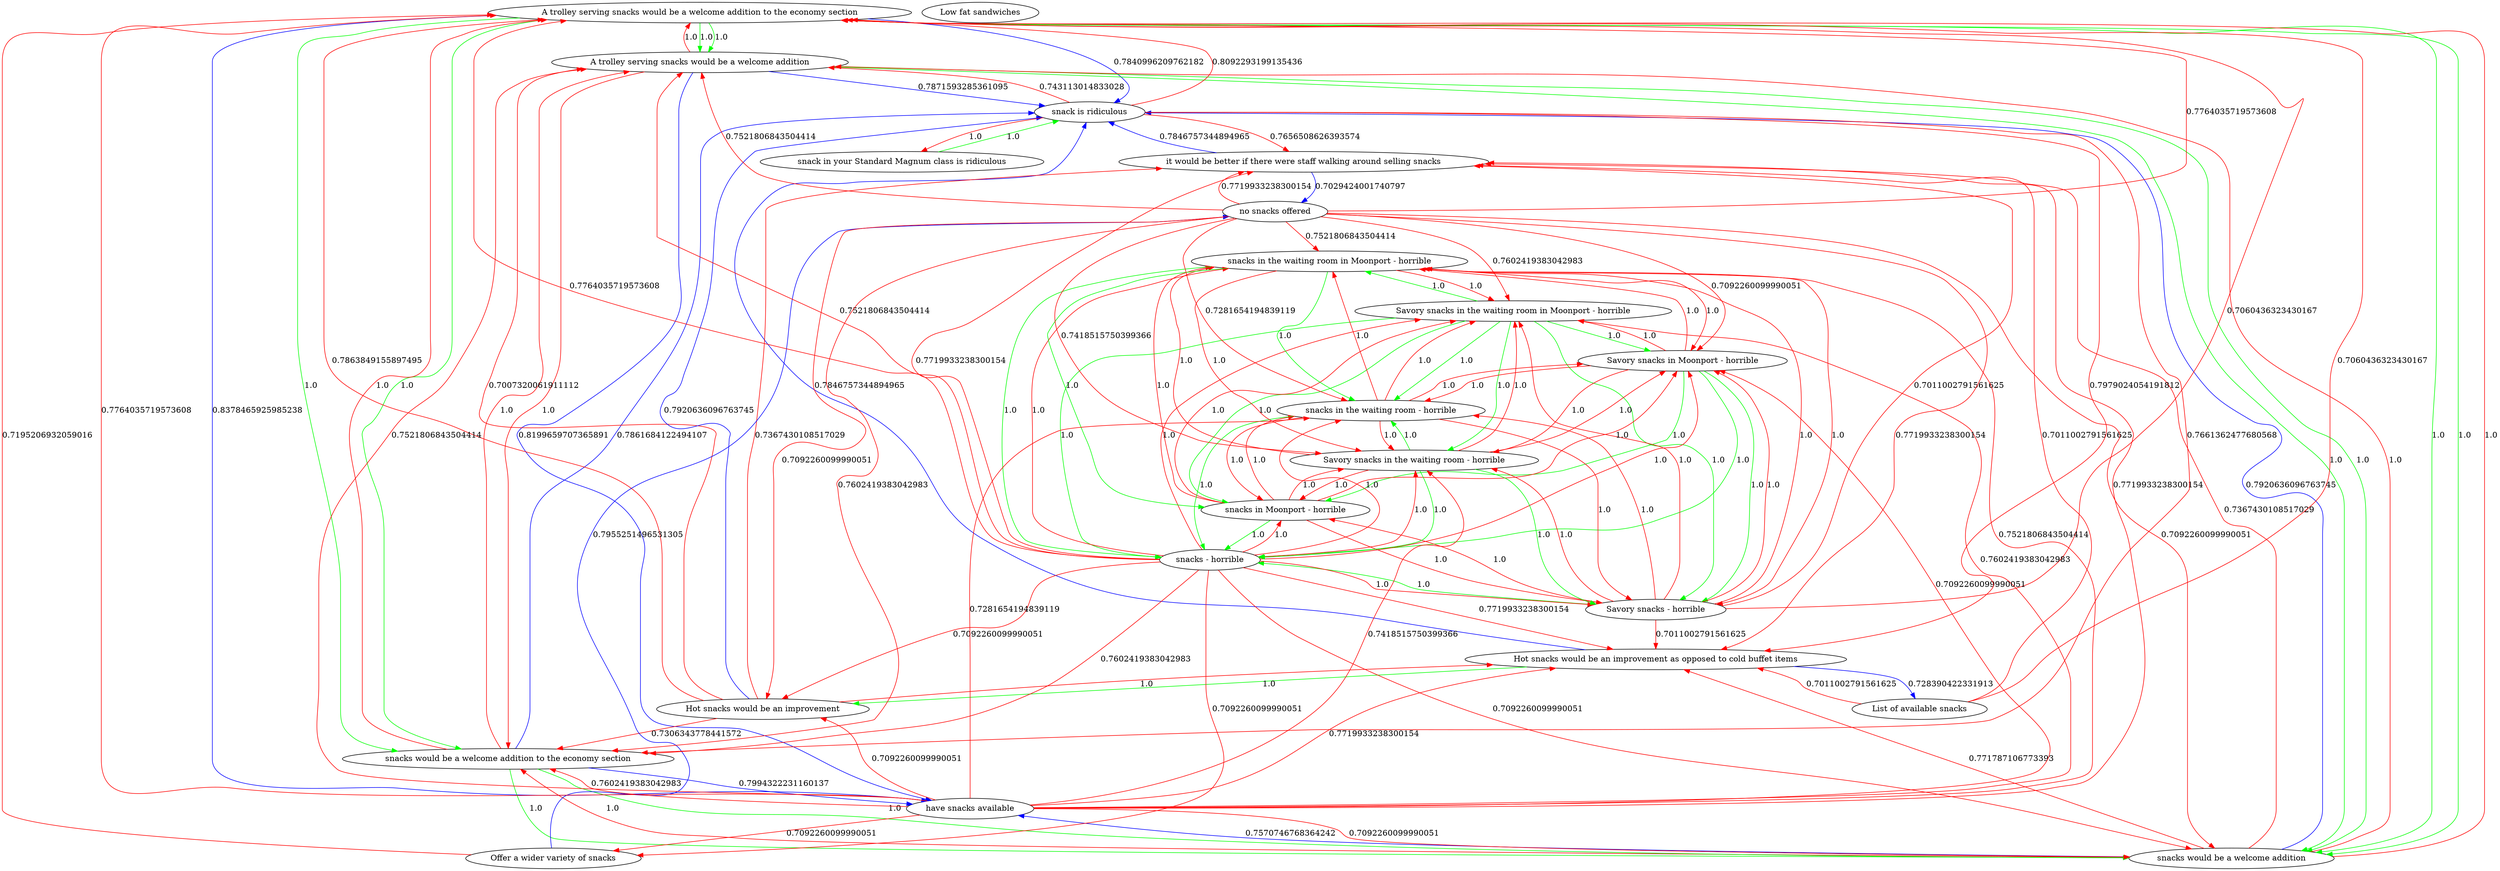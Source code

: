 digraph rawGraph {
"A trolley serving snacks would be a welcome addition to the economy section";"A trolley serving snacks would be a welcome addition";"snacks would be a welcome addition";"snacks would be a welcome addition to the economy section";"Hot snacks would be an improvement as opposed to cold buffet items";"Hot snacks would be an improvement";"List of available snacks";"Low fat sandwiches";"Offer a wider variety of snacks";"Savory snacks in the waiting room in Moonport - horrible";"Savory snacks in Moonport - horrible";"Savory snacks - horrible";"snacks - horrible";"snacks in Moonport - horrible";"Savory snacks in the waiting room - horrible";"snacks in the waiting room - horrible";"snacks in the waiting room in Moonport - horrible";"have snacks available";"it would be better if there were staff walking around selling snacks";"no snacks offered";"snack in your Standard Magnum class is ridiculous";"snack is ridiculous";"A trolley serving snacks would be a welcome addition to the economy section" -> "A trolley serving snacks would be a welcome addition" [label=1.0] [color=green]
"A trolley serving snacks would be a welcome addition" -> "snacks would be a welcome addition" [label=1.0] [color=green]
"A trolley serving snacks would be a welcome addition to the economy section" -> "snacks would be a welcome addition to the economy section" [label=1.0] [color=green]
"snacks would be a welcome addition to the economy section" -> "snacks would be a welcome addition" [label=1.0] [color=green]
"A trolley serving snacks would be a welcome addition to the economy section" -> "snacks would be a welcome addition" [label=1.0] [color=green]
"A trolley serving snacks would be a welcome addition to the economy section" -> "A trolley serving snacks would be a welcome addition" [label=1.0] [color=green]
"A trolley serving snacks would be a welcome addition" -> "snacks would be a welcome addition" [label=1.0] [color=green]
"A trolley serving snacks would be a welcome addition to the economy section" -> "snacks would be a welcome addition to the economy section" [label=1.0] [color=green]
"snacks would be a welcome addition to the economy section" -> "snacks would be a welcome addition" [label=1.0] [color=green]
"A trolley serving snacks would be a welcome addition to the economy section" -> "snacks would be a welcome addition" [label=1.0] [color=green]
"A trolley serving snacks would be a welcome addition" -> "A trolley serving snacks would be a welcome addition to the economy section" [label=1.0] [color=red]
"A trolley serving snacks would be a welcome addition" -> "snacks would be a welcome addition to the economy section" [label=1.0] [color=red]
"snacks would be a welcome addition" -> "A trolley serving snacks would be a welcome addition to the economy section" [label=1.0] [color=red]
"snacks would be a welcome addition" -> "A trolley serving snacks would be a welcome addition" [label=1.0] [color=red]
"snacks would be a welcome addition" -> "snacks would be a welcome addition to the economy section" [label=1.0] [color=red]
"snacks would be a welcome addition to the economy section" -> "A trolley serving snacks would be a welcome addition to the economy section" [label=1.0] [color=red]
"snacks would be a welcome addition to the economy section" -> "A trolley serving snacks would be a welcome addition" [label=1.0] [color=red]
"Hot snacks would be an improvement as opposed to cold buffet items" -> "Hot snacks would be an improvement" [label=1.0] [color=green]
"Hot snacks would be an improvement" -> "Hot snacks would be an improvement as opposed to cold buffet items" [label=1.0] [color=red]
"snacks would be a welcome addition" -> "Hot snacks would be an improvement as opposed to cold buffet items" [label=0.771787106773393] [color=red]
"Hot snacks would be an improvement" -> "A trolley serving snacks would be a welcome addition to the economy section" [label=0.7863849155897495] [color=red]
"Hot snacks would be an improvement" -> "A trolley serving snacks would be a welcome addition" [label=0.7007320061911112] [color=red]
"Hot snacks would be an improvement" -> "snacks would be a welcome addition to the economy section" [label=0.7306343778441572] [color=red]
"Hot snacks would be an improvement as opposed to cold buffet items" -> "List of available snacks" [label=0.728390422331913] [color=blue]
"List of available snacks" -> "A trolley serving snacks would be a welcome addition to the economy section" [label=0.7060436323430167] [color=red]
"List of available snacks" -> "Hot snacks would be an improvement as opposed to cold buffet items" [label=0.7011002791561625] [color=red]
"Offer a wider variety of snacks" -> "A trolley serving snacks would be a welcome addition to the economy section" [label=0.7195206932059016] [color=red]
"Savory snacks in the waiting room in Moonport - horrible" -> "Savory snacks in Moonport - horrible" [label=1.0] [color=green]
"Savory snacks in Moonport - horrible" -> "Savory snacks - horrible" [label=1.0] [color=green]
"Savory snacks - horrible" -> "snacks - horrible" [label=1.0] [color=green]
"Savory snacks in Moonport - horrible" -> "snacks in Moonport - horrible" [label=1.0] [color=green]
"snacks in Moonport - horrible" -> "snacks - horrible" [label=1.0] [color=green]
"Savory snacks in the waiting room in Moonport - horrible" -> "Savory snacks in the waiting room - horrible" [label=1.0] [color=green]
"Savory snacks in the waiting room - horrible" -> "Savory snacks - horrible" [label=1.0] [color=green]
"Savory snacks in the waiting room - horrible" -> "snacks in the waiting room - horrible" [label=1.0] [color=green]
"snacks in the waiting room - horrible" -> "snacks - horrible" [label=1.0] [color=green]
"Savory snacks in the waiting room in Moonport - horrible" -> "snacks in the waiting room in Moonport - horrible" [label=1.0] [color=green]
"snacks in the waiting room in Moonport - horrible" -> "snacks in Moonport - horrible" [label=1.0] [color=green]
"snacks in the waiting room in Moonport - horrible" -> "snacks in the waiting room - horrible" [label=1.0] [color=green]
"Savory snacks in the waiting room in Moonport - horrible" -> "snacks in Moonport - horrible" [label=1.0] [color=green]
"Savory snacks in the waiting room in Moonport - horrible" -> "Savory snacks - horrible" [label=1.0] [color=green]
"Savory snacks in the waiting room in Moonport - horrible" -> "snacks in the waiting room - horrible" [label=1.0] [color=green]
"Savory snacks in Moonport - horrible" -> "snacks - horrible" [label=1.0] [color=green]
"Savory snacks in the waiting room - horrible" -> "snacks - horrible" [label=1.0] [color=green]
"snacks in the waiting room in Moonport - horrible" -> "snacks - horrible" [label=1.0] [color=green]
"Savory snacks in the waiting room in Moonport - horrible" -> "snacks - horrible" [label=1.0] [color=green]
"Savory snacks in Moonport - horrible" -> "Savory snacks in the waiting room in Moonport - horrible" [label=1.0] [color=red]
"Savory snacks in Moonport - horrible" -> "Savory snacks in the waiting room - horrible" [label=1.0] [color=red]
"Savory snacks in Moonport - horrible" -> "snacks in the waiting room - horrible" [label=1.0] [color=red]
"Savory snacks in Moonport - horrible" -> "snacks in the waiting room in Moonport - horrible" [label=1.0] [color=red]
"Savory snacks - horrible" -> "Savory snacks in the waiting room in Moonport - horrible" [label=1.0] [color=red]
"Savory snacks - horrible" -> "Savory snacks in Moonport - horrible" [label=1.0] [color=red]
"Savory snacks - horrible" -> "snacks in Moonport - horrible" [label=1.0] [color=red]
"Savory snacks - horrible" -> "Savory snacks in the waiting room - horrible" [label=1.0] [color=red]
"Savory snacks - horrible" -> "snacks in the waiting room - horrible" [label=1.0] [color=red]
"Savory snacks - horrible" -> "snacks in the waiting room in Moonport - horrible" [label=1.0] [color=red]
"snacks - horrible" -> "Savory snacks in the waiting room in Moonport - horrible" [label=1.0] [color=red]
"snacks - horrible" -> "Savory snacks in Moonport - horrible" [label=1.0] [color=red]
"snacks - horrible" -> "Savory snacks - horrible" [label=1.0] [color=red]
"snacks - horrible" -> "snacks in Moonport - horrible" [label=1.0] [color=red]
"snacks - horrible" -> "Savory snacks in the waiting room - horrible" [label=1.0] [color=red]
"snacks - horrible" -> "snacks in the waiting room - horrible" [label=1.0] [color=red]
"snacks - horrible" -> "snacks in the waiting room in Moonport - horrible" [label=1.0] [color=red]
"snacks in Moonport - horrible" -> "Savory snacks in the waiting room in Moonport - horrible" [label=1.0] [color=red]
"snacks in Moonport - horrible" -> "Savory snacks in Moonport - horrible" [label=1.0] [color=red]
"snacks in Moonport - horrible" -> "Savory snacks - horrible" [label=1.0] [color=red]
"snacks in Moonport - horrible" -> "Savory snacks in the waiting room - horrible" [label=1.0] [color=red]
"snacks in Moonport - horrible" -> "snacks in the waiting room - horrible" [label=1.0] [color=red]
"snacks in Moonport - horrible" -> "snacks in the waiting room in Moonport - horrible" [label=1.0] [color=red]
"Savory snacks in the waiting room - horrible" -> "Savory snacks in the waiting room in Moonport - horrible" [label=1.0] [color=red]
"Savory snacks in the waiting room - horrible" -> "Savory snacks in Moonport - horrible" [label=1.0] [color=red]
"Savory snacks in the waiting room - horrible" -> "snacks in Moonport - horrible" [label=1.0] [color=red]
"Savory snacks in the waiting room - horrible" -> "snacks in the waiting room in Moonport - horrible" [label=1.0] [color=red]
"snacks in the waiting room - horrible" -> "Savory snacks in the waiting room in Moonport - horrible" [label=1.0] [color=red]
"snacks in the waiting room - horrible" -> "Savory snacks in Moonport - horrible" [label=1.0] [color=red]
"snacks in the waiting room - horrible" -> "Savory snacks - horrible" [label=1.0] [color=red]
"snacks in the waiting room - horrible" -> "snacks in Moonport - horrible" [label=1.0] [color=red]
"snacks in the waiting room - horrible" -> "Savory snacks in the waiting room - horrible" [label=1.0] [color=red]
"snacks in the waiting room - horrible" -> "snacks in the waiting room in Moonport - horrible" [label=1.0] [color=red]
"snacks in the waiting room in Moonport - horrible" -> "Savory snacks in the waiting room in Moonport - horrible" [label=1.0] [color=red]
"snacks in the waiting room in Moonport - horrible" -> "Savory snacks in Moonport - horrible" [label=1.0] [color=red]
"snacks in the waiting room in Moonport - horrible" -> "Savory snacks - horrible" [label=1.0] [color=red]
"snacks in the waiting room in Moonport - horrible" -> "Savory snacks in the waiting room - horrible" [label=1.0] [color=red]
"Savory snacks - horrible" -> "A trolley serving snacks would be a welcome addition to the economy section" [label=0.7060436323430167] [color=red]
"Savory snacks - horrible" -> "Hot snacks would be an improvement as opposed to cold buffet items" [label=0.7011002791561625] [color=red]
"snacks - horrible" -> "A trolley serving snacks would be a welcome addition to the economy section" [label=0.7764035719573608] [color=red]
"snacks - horrible" -> "A trolley serving snacks would be a welcome addition" [label=0.7521806843504414] [color=red]
"snacks - horrible" -> "snacks would be a welcome addition" [label=0.7092260099990051] [color=red]
"snacks - horrible" -> "snacks would be a welcome addition to the economy section" [label=0.7602419383042983] [color=red]
"snacks - horrible" -> "Hot snacks would be an improvement as opposed to cold buffet items" [label=0.7719933238300154] [color=red]
"snacks - horrible" -> "Hot snacks would be an improvement" [label=0.7092260099990051] [color=red]
"snacks - horrible" -> "Offer a wider variety of snacks" [label=0.7092260099990051] [color=red]
"A trolley serving snacks would be a welcome addition to the economy section" -> "have snacks available" [label=0.8378465925985238] [color=blue]
"A trolley serving snacks would be a welcome addition" -> "have snacks available" [label=0.8199659707365891] [color=blue]
"snacks would be a welcome addition" -> "have snacks available" [label=0.7570746768364242] [color=blue]
"snacks would be a welcome addition to the economy section" -> "have snacks available" [label=0.7994322231160137] [color=blue]
"have snacks available" -> "A trolley serving snacks would be a welcome addition to the economy section" [label=0.7764035719573608] [color=red]
"have snacks available" -> "A trolley serving snacks would be a welcome addition" [label=0.7521806843504414] [color=red]
"have snacks available" -> "snacks would be a welcome addition" [label=0.7092260099990051] [color=red]
"have snacks available" -> "snacks would be a welcome addition to the economy section" [label=0.7602419383042983] [color=red]
"have snacks available" -> "Hot snacks would be an improvement as opposed to cold buffet items" [label=0.7719933238300154] [color=red]
"have snacks available" -> "Hot snacks would be an improvement" [label=0.7092260099990051] [color=red]
"have snacks available" -> "Offer a wider variety of snacks" [label=0.7092260099990051] [color=red]
"have snacks available" -> "Savory snacks in the waiting room in Moonport - horrible" [label=0.7602419383042983] [color=red]
"have snacks available" -> "Savory snacks in Moonport - horrible" [label=0.7092260099990051] [color=red]
"have snacks available" -> "Savory snacks in the waiting room - horrible" [label=0.7418515750399366] [color=red]
"have snacks available" -> "snacks in the waiting room - horrible" [label=0.7281654194839119] [color=red]
"have snacks available" -> "snacks in the waiting room in Moonport - horrible" [label=0.7521806843504414] [color=red]
"snacks would be a welcome addition" -> "it would be better if there were staff walking around selling snacks" [label=0.7367430108517029] [color=red]
"Hot snacks would be an improvement" -> "it would be better if there were staff walking around selling snacks" [label=0.7367430108517029] [color=red]
"List of available snacks" -> "it would be better if there were staff walking around selling snacks" [label=0.7011002791561625] [color=red]
"Savory snacks - horrible" -> "it would be better if there were staff walking around selling snacks" [label=0.7011002791561625] [color=red]
"snacks - horrible" -> "it would be better if there were staff walking around selling snacks" [label=0.7719933238300154] [color=red]
"have snacks available" -> "it would be better if there were staff walking around selling snacks" [label=0.7719933238300154] [color=red]
"Offer a wider variety of snacks" -> "no snacks offered" [label=0.7955251496531305] [color=blue]
"it would be better if there were staff walking around selling snacks" -> "no snacks offered" [label=0.7029424001740797] [color=blue]
"no snacks offered" -> "A trolley serving snacks would be a welcome addition to the economy section" [label=0.7764035719573608] [color=red]
"no snacks offered" -> "A trolley serving snacks would be a welcome addition" [label=0.7521806843504414] [color=red]
"no snacks offered" -> "snacks would be a welcome addition" [label=0.7092260099990051] [color=red]
"no snacks offered" -> "snacks would be a welcome addition to the economy section" [label=0.7602419383042983] [color=red]
"no snacks offered" -> "Hot snacks would be an improvement as opposed to cold buffet items" [label=0.7719933238300154] [color=red]
"no snacks offered" -> "Hot snacks would be an improvement" [label=0.7092260099990051] [color=red]
"no snacks offered" -> "Savory snacks in the waiting room in Moonport - horrible" [label=0.7602419383042983] [color=red]
"no snacks offered" -> "Savory snacks in Moonport - horrible" [label=0.7092260099990051] [color=red]
"no snacks offered" -> "Savory snacks in the waiting room - horrible" [label=0.7418515750399366] [color=red]
"no snacks offered" -> "snacks in the waiting room - horrible" [label=0.7281654194839119] [color=red]
"no snacks offered" -> "snacks in the waiting room in Moonport - horrible" [label=0.7521806843504414] [color=red]
"no snacks offered" -> "it would be better if there were staff walking around selling snacks" [label=0.7719933238300154] [color=red]
"snack in your Standard Magnum class is ridiculous" -> "snack is ridiculous" [label=1.0] [color=green]
"snack is ridiculous" -> "snack in your Standard Magnum class is ridiculous" [label=1.0] [color=red]
"A trolley serving snacks would be a welcome addition to the economy section" -> "snack is ridiculous" [label=0.7840996209762182] [color=blue]
"A trolley serving snacks would be a welcome addition" -> "snack is ridiculous" [label=0.7871593285361095] [color=blue]
"snacks would be a welcome addition" -> "snack is ridiculous" [label=0.7920636096763745] [color=blue]
"snacks would be a welcome addition to the economy section" -> "snack is ridiculous" [label=0.7861684122494107] [color=blue]
"Hot snacks would be an improvement as opposed to cold buffet items" -> "snack is ridiculous" [label=0.7846757344894965] [color=blue]
"Hot snacks would be an improvement" -> "snack is ridiculous" [label=0.7920636096763745] [color=blue]
"it would be better if there were staff walking around selling snacks" -> "snack is ridiculous" [label=0.7846757344894965] [color=blue]
"snack is ridiculous" -> "A trolley serving snacks would be a welcome addition to the economy section" [label=0.8092293199135436] [color=red]
"snack is ridiculous" -> "A trolley serving snacks would be a welcome addition" [label=0.743113014833028] [color=red]
"snack is ridiculous" -> "snacks would be a welcome addition to the economy section" [label=0.7661362477680568] [color=red]
"snack is ridiculous" -> "Hot snacks would be an improvement as opposed to cold buffet items" [label=0.7979024054191812] [color=red]
"snack is ridiculous" -> "it would be better if there were staff walking around selling snacks" [label=0.7656508626393574] [color=red]
}